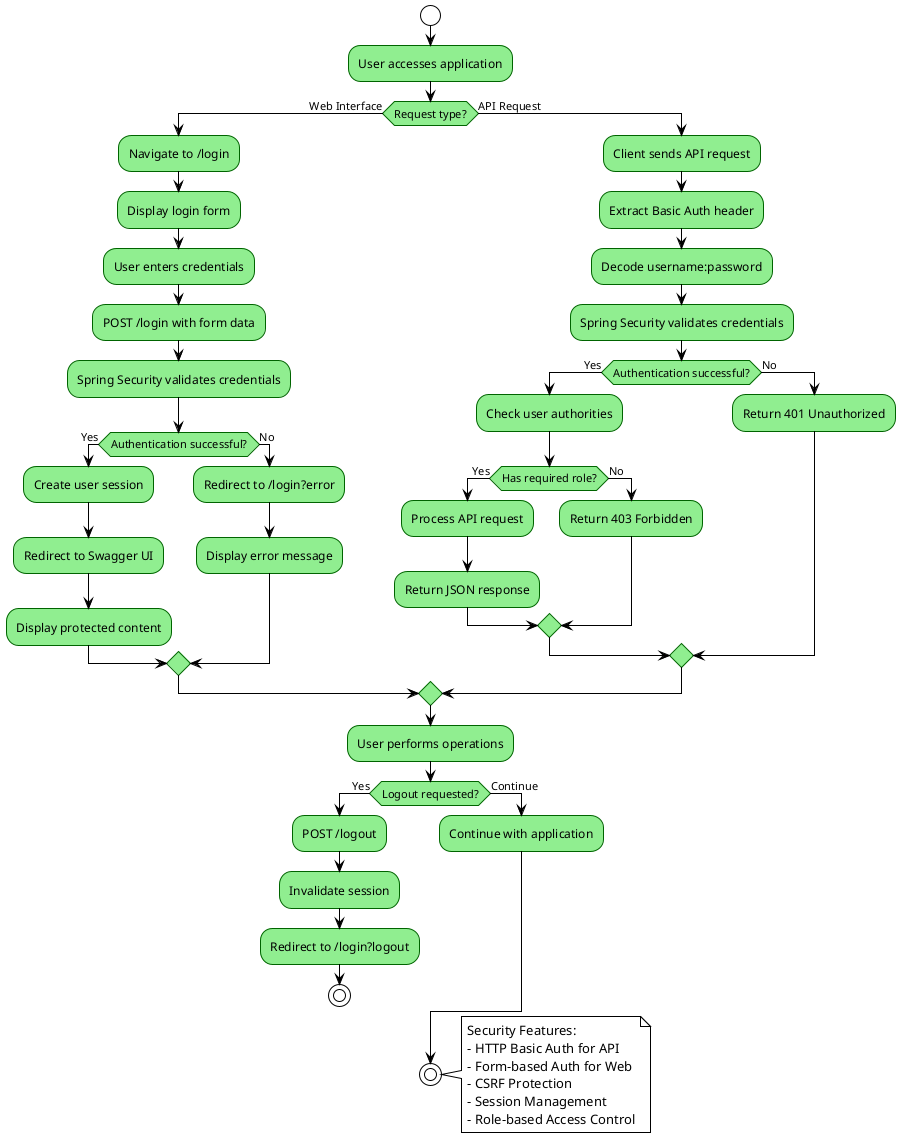 @startuml Employee Management System - Security Flow Diagram

!theme plain
skinparam activity {
    BackgroundColor LightGreen
    BorderColor DarkGreen
}

start

:User accesses application;

if (Request type?) then (Web Interface)
    :Navigate to /login;
    :Display login form;
    :User enters credentials;
    :POST /login with form data;
    :Spring Security validates credentials;
    if (Authentication successful?) then (Yes)
        :Create user session;
        :Redirect to Swagger UI;
        :Display protected content;
    else (No)
        :Redirect to /login?error;
        :Display error message;
    endif
else (API Request)
    :Client sends API request;
    :Extract Basic Auth header;
    :Decode username:password;
    :Spring Security validates credentials;
    if (Authentication successful?) then (Yes)
        :Check user authorities;
        if (Has required role?) then (Yes)
            :Process API request;
            :Return JSON response;
        else (No)
            :Return 403 Forbidden;
        endif
    else (No)
        :Return 401 Unauthorized;
    endif
endif

:User performs operations;

if (Logout requested?) then (Yes)
    :POST /logout;
    :Invalidate session;
    :Redirect to /login?logout;
    stop
else (Continue)
    :Continue with application;
endif

stop

note right
  Security Features:
  - HTTP Basic Auth for API
  - Form-based Auth for Web
  - CSRF Protection
  - Session Management
  - Role-based Access Control
end note

@enduml
